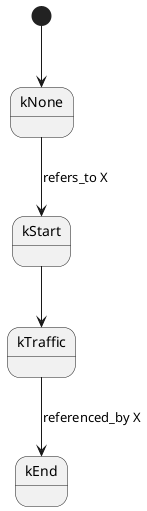 @startuml

state kNone
state kStart
state kEnd
state kTraffic

[*] --> kNone

kNone --> kStart : refers_to X
kStart --> kTraffic
kTraffic --> kEnd : referenced_by X

@enduml
